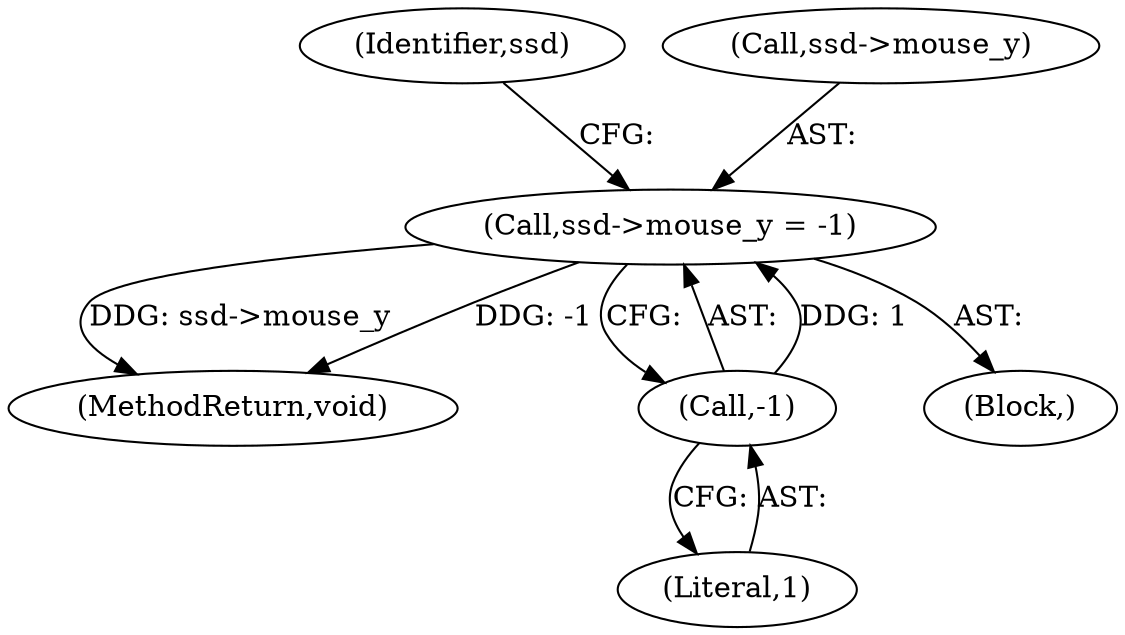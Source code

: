 digraph "0_qemu_ab9509cceabef28071e41bdfa073083859c949a7_0@pointer" {
"1000225" [label="(Call,ssd->mouse_y = -1)"];
"1000229" [label="(Call,-1)"];
"1000303" [label="(MethodReturn,void)"];
"1000234" [label="(Identifier,ssd)"];
"1000229" [label="(Call,-1)"];
"1000208" [label="(Block,)"];
"1000225" [label="(Call,ssd->mouse_y = -1)"];
"1000226" [label="(Call,ssd->mouse_y)"];
"1000230" [label="(Literal,1)"];
"1000225" -> "1000208"  [label="AST: "];
"1000225" -> "1000229"  [label="CFG: "];
"1000226" -> "1000225"  [label="AST: "];
"1000229" -> "1000225"  [label="AST: "];
"1000234" -> "1000225"  [label="CFG: "];
"1000225" -> "1000303"  [label="DDG: ssd->mouse_y"];
"1000225" -> "1000303"  [label="DDG: -1"];
"1000229" -> "1000225"  [label="DDG: 1"];
"1000229" -> "1000230"  [label="CFG: "];
"1000230" -> "1000229"  [label="AST: "];
}
